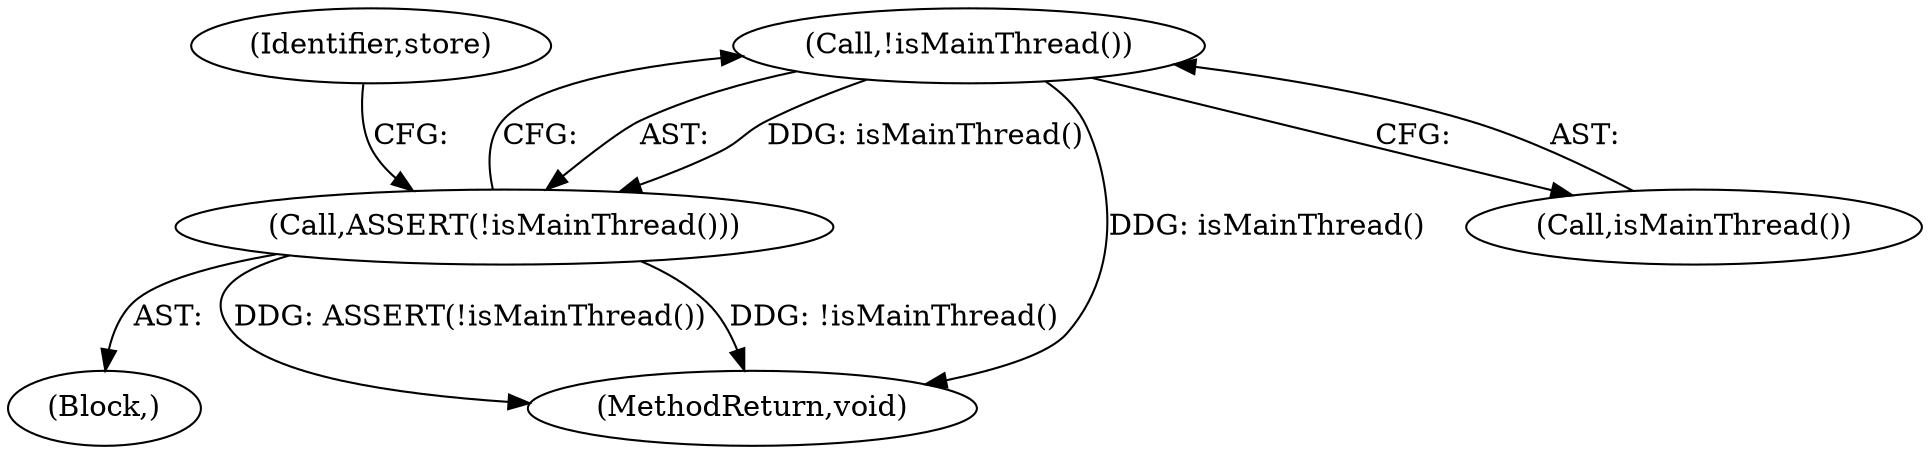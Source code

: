 digraph "0_Chrome_1595f66a8dec04864afd048809cd9d0802049feb@API" {
"1000109" [label="(Call,!isMainThread())"];
"1000108" [label="(Call,ASSERT(!isMainThread()))"];
"1000102" [label="(Block,)"];
"1000113" [label="(Identifier,store)"];
"1000109" [label="(Call,!isMainThread())"];
"1000115" [label="(MethodReturn,void)"];
"1000110" [label="(Call,isMainThread())"];
"1000108" [label="(Call,ASSERT(!isMainThread()))"];
"1000109" -> "1000108"  [label="AST: "];
"1000109" -> "1000110"  [label="CFG: "];
"1000110" -> "1000109"  [label="AST: "];
"1000108" -> "1000109"  [label="CFG: "];
"1000109" -> "1000115"  [label="DDG: isMainThread()"];
"1000109" -> "1000108"  [label="DDG: isMainThread()"];
"1000108" -> "1000102"  [label="AST: "];
"1000113" -> "1000108"  [label="CFG: "];
"1000108" -> "1000115"  [label="DDG: ASSERT(!isMainThread())"];
"1000108" -> "1000115"  [label="DDG: !isMainThread()"];
}
